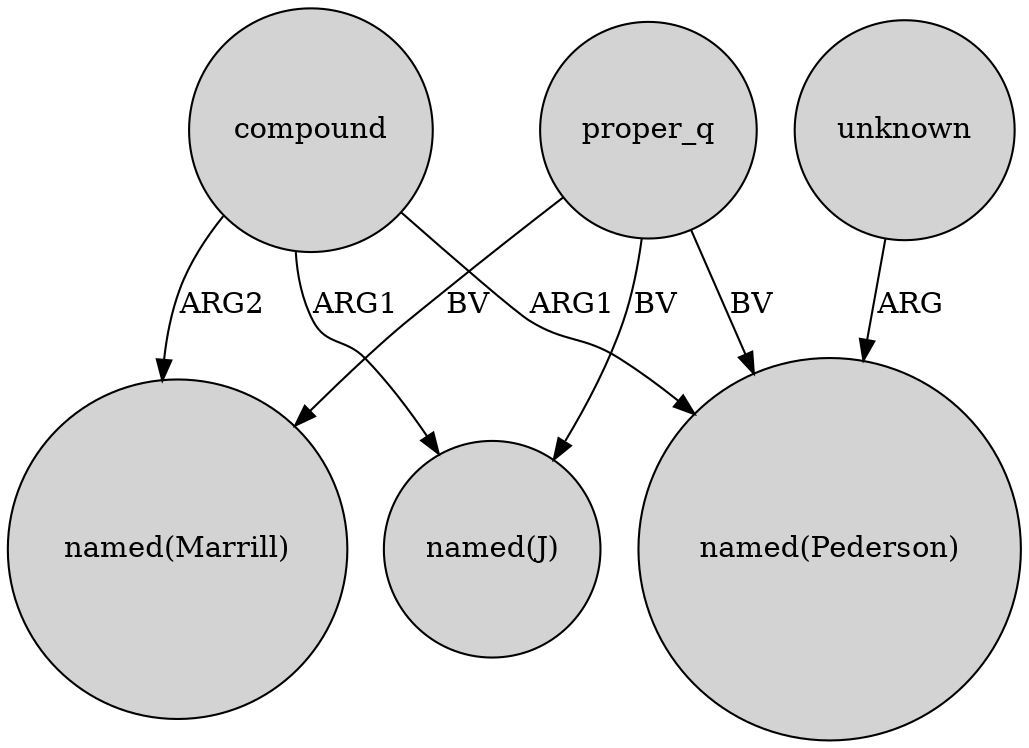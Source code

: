 digraph {
	node [shape=circle style=filled]
	proper_q -> "named(J)" [label=BV]
	compound -> "named(Marrill)" [label=ARG2]
	proper_q -> "named(Marrill)" [label=BV]
	unknown -> "named(Pederson)" [label=ARG]
	proper_q -> "named(Pederson)" [label=BV]
	compound -> "named(Pederson)" [label=ARG1]
	compound -> "named(J)" [label=ARG1]
}
